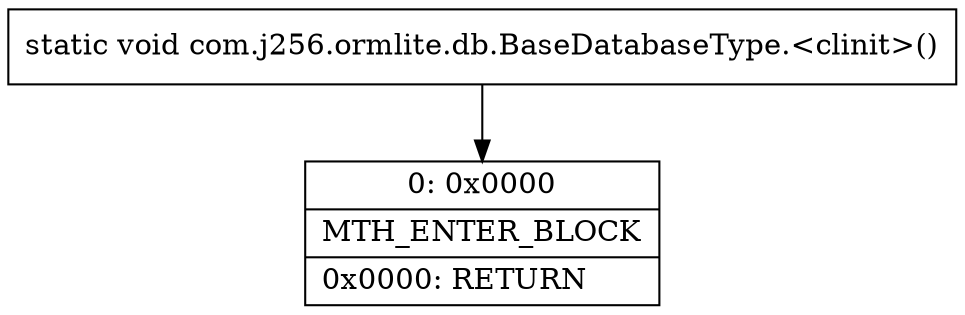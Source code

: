 digraph "CFG forcom.j256.ormlite.db.BaseDatabaseType.\<clinit\>()V" {
Node_0 [shape=record,label="{0\:\ 0x0000|MTH_ENTER_BLOCK\l|0x0000: RETURN   \l}"];
MethodNode[shape=record,label="{static void com.j256.ormlite.db.BaseDatabaseType.\<clinit\>() }"];
MethodNode -> Node_0;
}

